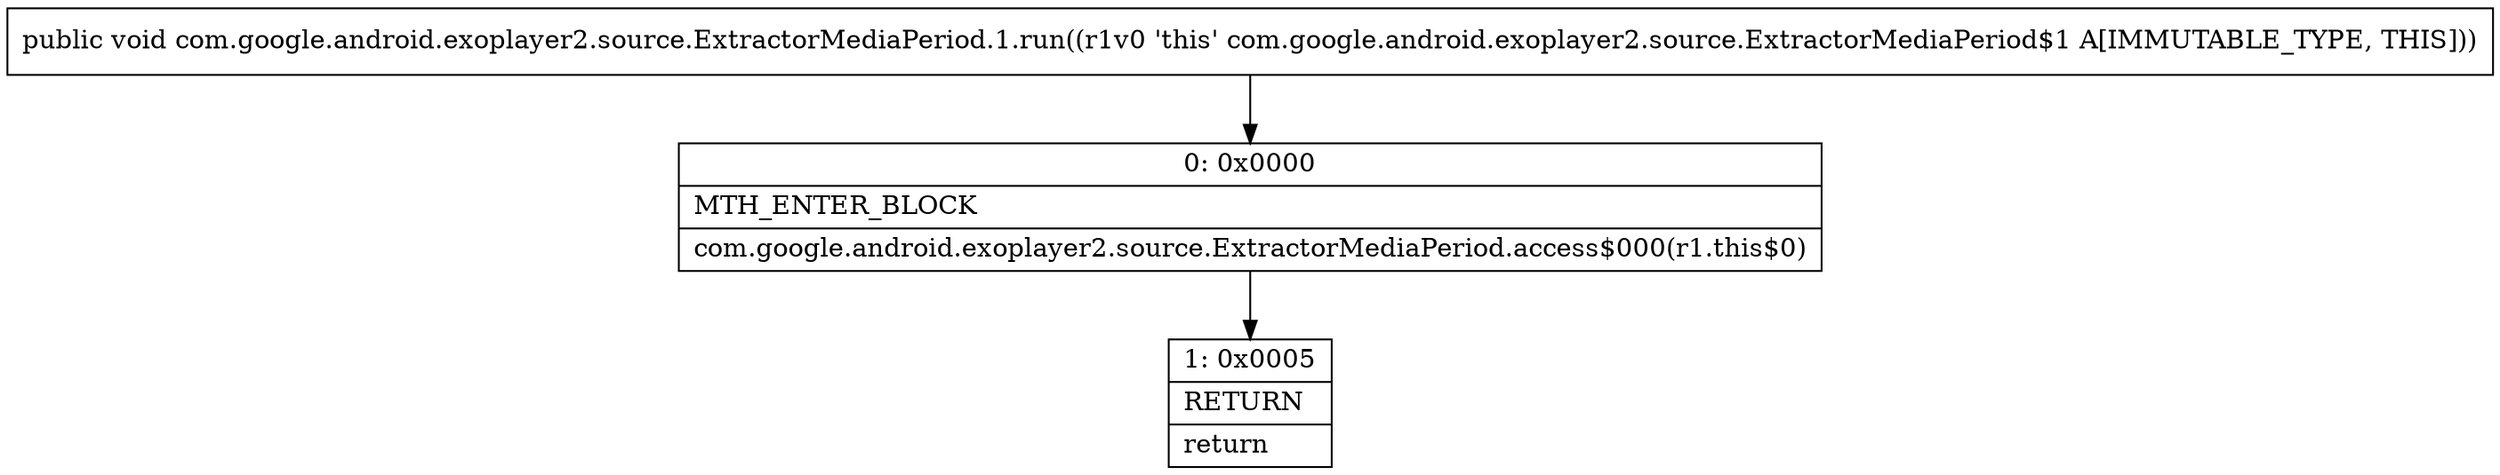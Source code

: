 digraph "CFG forcom.google.android.exoplayer2.source.ExtractorMediaPeriod.1.run()V" {
Node_0 [shape=record,label="{0\:\ 0x0000|MTH_ENTER_BLOCK\l|com.google.android.exoplayer2.source.ExtractorMediaPeriod.access$000(r1.this$0)\l}"];
Node_1 [shape=record,label="{1\:\ 0x0005|RETURN\l|return\l}"];
MethodNode[shape=record,label="{public void com.google.android.exoplayer2.source.ExtractorMediaPeriod.1.run((r1v0 'this' com.google.android.exoplayer2.source.ExtractorMediaPeriod$1 A[IMMUTABLE_TYPE, THIS])) }"];
MethodNode -> Node_0;
Node_0 -> Node_1;
}

